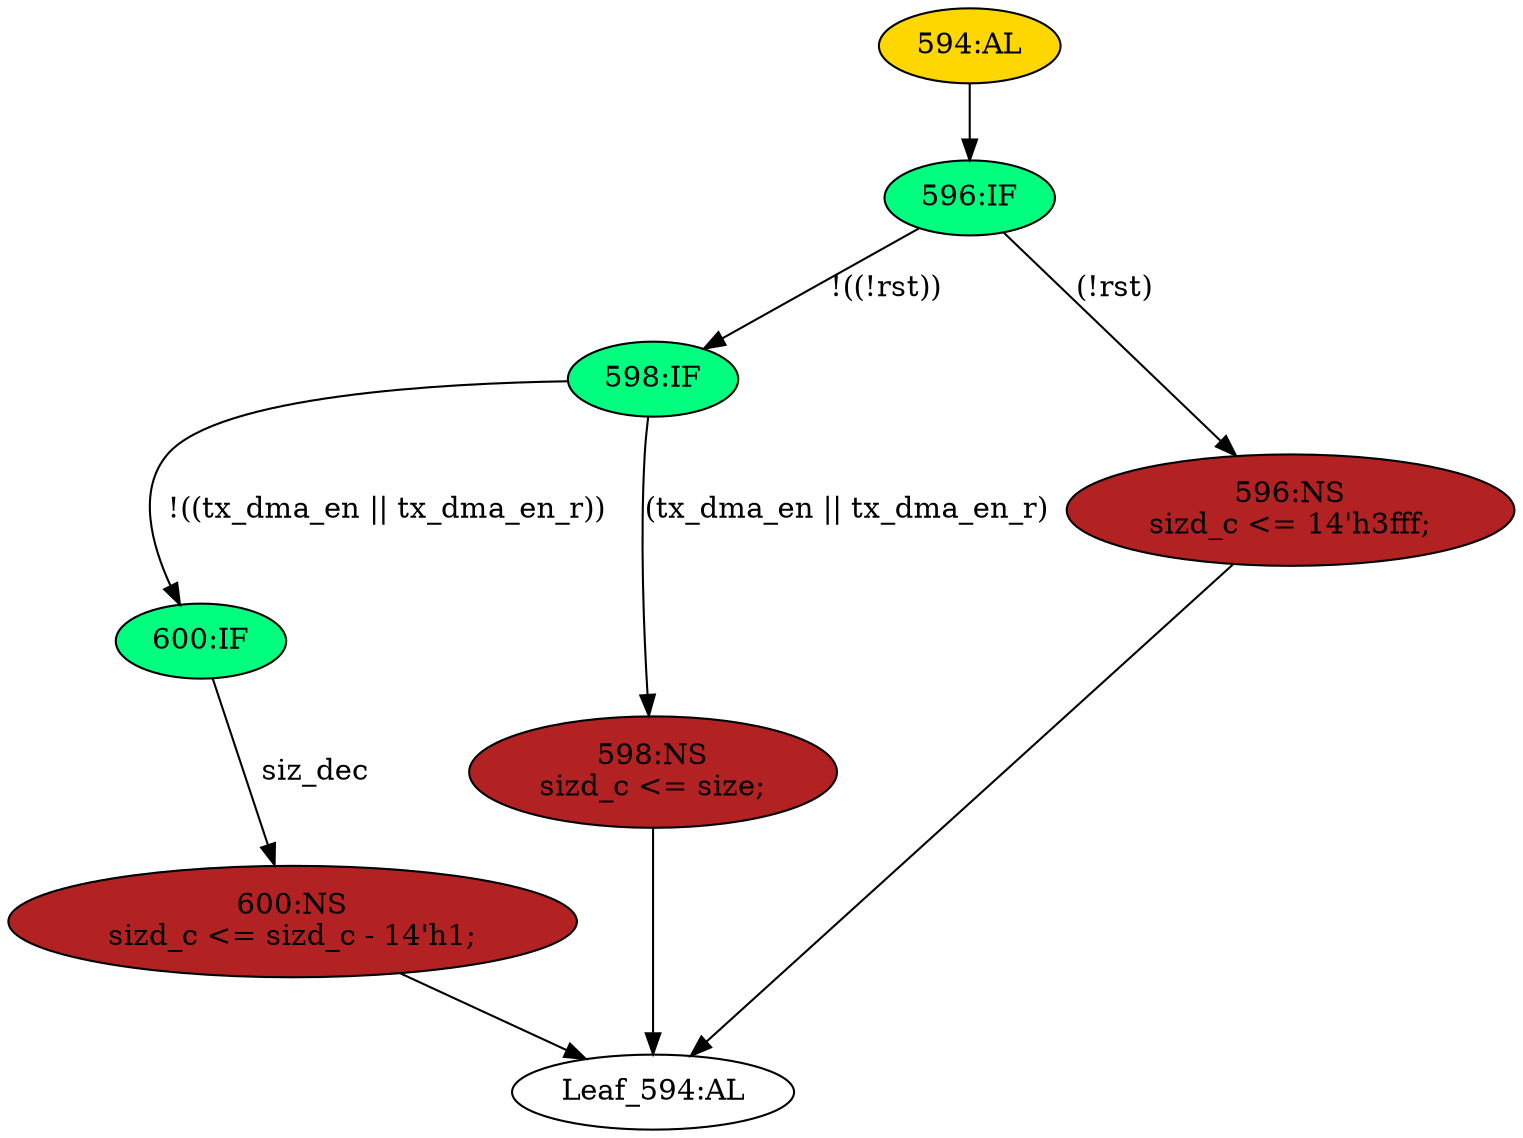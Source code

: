 strict digraph "" {
	node [label="\N"];
	"594:AL"	 [ast="<pyverilog.vparser.ast.Always object at 0x7fa020e2f5d0>",
		clk_sens=True,
		fillcolor=gold,
		label="594:AL",
		sens="['clk']",
		statements="[]",
		style=filled,
		typ=Always,
		use_var="['siz_dec', 'sizd_c', 'tx_dma_en_r', 'rst', 'tx_dma_en', 'size']"];
	"596:IF"	 [ast="<pyverilog.vparser.ast.IfStatement object at 0x7fa020e2f6d0>",
		fillcolor=springgreen,
		label="596:IF",
		statements="[]",
		style=filled,
		typ=IfStatement];
	"594:AL" -> "596:IF"	 [cond="[]",
		lineno=None];
	"598:IF"	 [ast="<pyverilog.vparser.ast.IfStatement object at 0x7fa020e2f710>",
		fillcolor=springgreen,
		label="598:IF",
		statements="[]",
		style=filled,
		typ=IfStatement];
	"596:IF" -> "598:IF"	 [cond="['rst']",
		label="!((!rst))",
		lineno=596];
	"596:NS"	 [ast="<pyverilog.vparser.ast.NonblockingSubstitution object at 0x7fa020e2fb90>",
		fillcolor=firebrick,
		label="596:NS
sizd_c <= 14'h3fff;",
		statements="[<pyverilog.vparser.ast.NonblockingSubstitution object at 0x7fa020e2fb90>]",
		style=filled,
		typ=NonblockingSubstitution];
	"596:IF" -> "596:NS"	 [cond="['rst']",
		label="(!rst)",
		lineno=596];
	"600:IF"	 [ast="<pyverilog.vparser.ast.IfStatement object at 0x7fa020e2f750>",
		fillcolor=springgreen,
		label="600:IF",
		statements="[]",
		style=filled,
		typ=IfStatement];
	"598:IF" -> "600:IF"	 [cond="['tx_dma_en', 'tx_dma_en_r']",
		label="!((tx_dma_en || tx_dma_en_r))",
		lineno=598];
	"598:NS"	 [ast="<pyverilog.vparser.ast.NonblockingSubstitution object at 0x7fa020e2f990>",
		fillcolor=firebrick,
		label="598:NS
sizd_c <= size;",
		statements="[<pyverilog.vparser.ast.NonblockingSubstitution object at 0x7fa020e2f990>]",
		style=filled,
		typ=NonblockingSubstitution];
	"598:IF" -> "598:NS"	 [cond="['tx_dma_en', 'tx_dma_en_r']",
		label="(tx_dma_en || tx_dma_en_r)",
		lineno=598];
	"Leaf_594:AL"	 [def_var="['sizd_c']",
		label="Leaf_594:AL"];
	"596:NS" -> "Leaf_594:AL"	 [cond="[]",
		lineno=None];
	"600:NS"	 [ast="<pyverilog.vparser.ast.NonblockingSubstitution object at 0x7fa020e2f790>",
		fillcolor=firebrick,
		label="600:NS
sizd_c <= sizd_c - 14'h1;",
		statements="[<pyverilog.vparser.ast.NonblockingSubstitution object at 0x7fa020e2f790>]",
		style=filled,
		typ=NonblockingSubstitution];
	"600:IF" -> "600:NS"	 [cond="['siz_dec']",
		label=siz_dec,
		lineno=600];
	"600:NS" -> "Leaf_594:AL"	 [cond="[]",
		lineno=None];
	"598:NS" -> "Leaf_594:AL"	 [cond="[]",
		lineno=None];
}
